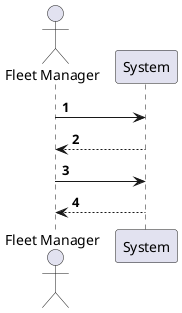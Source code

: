 @startuml

autonumber
actor "Fleet Manager" as CM

CM -> System: 
System --> CM: 
CM -> System: 
CM <-- System: 


@enduml

